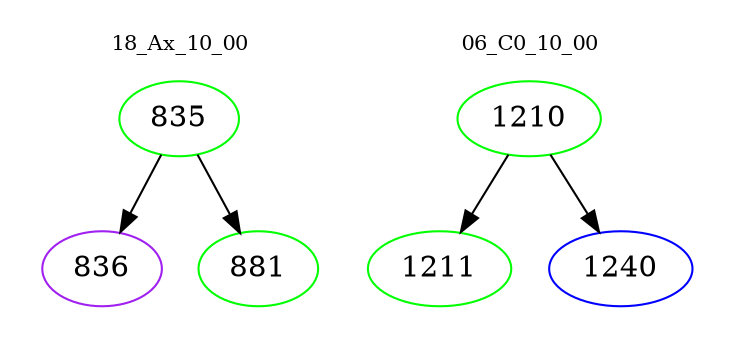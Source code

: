 digraph{
subgraph cluster_0 {
color = white
label = "18_Ax_10_00";
fontsize=10;
T0_835 [label="835", color="green"]
T0_835 -> T0_836 [color="black"]
T0_836 [label="836", color="purple"]
T0_835 -> T0_881 [color="black"]
T0_881 [label="881", color="green"]
}
subgraph cluster_1 {
color = white
label = "06_C0_10_00";
fontsize=10;
T1_1210 [label="1210", color="green"]
T1_1210 -> T1_1211 [color="black"]
T1_1211 [label="1211", color="green"]
T1_1210 -> T1_1240 [color="black"]
T1_1240 [label="1240", color="blue"]
}
}

